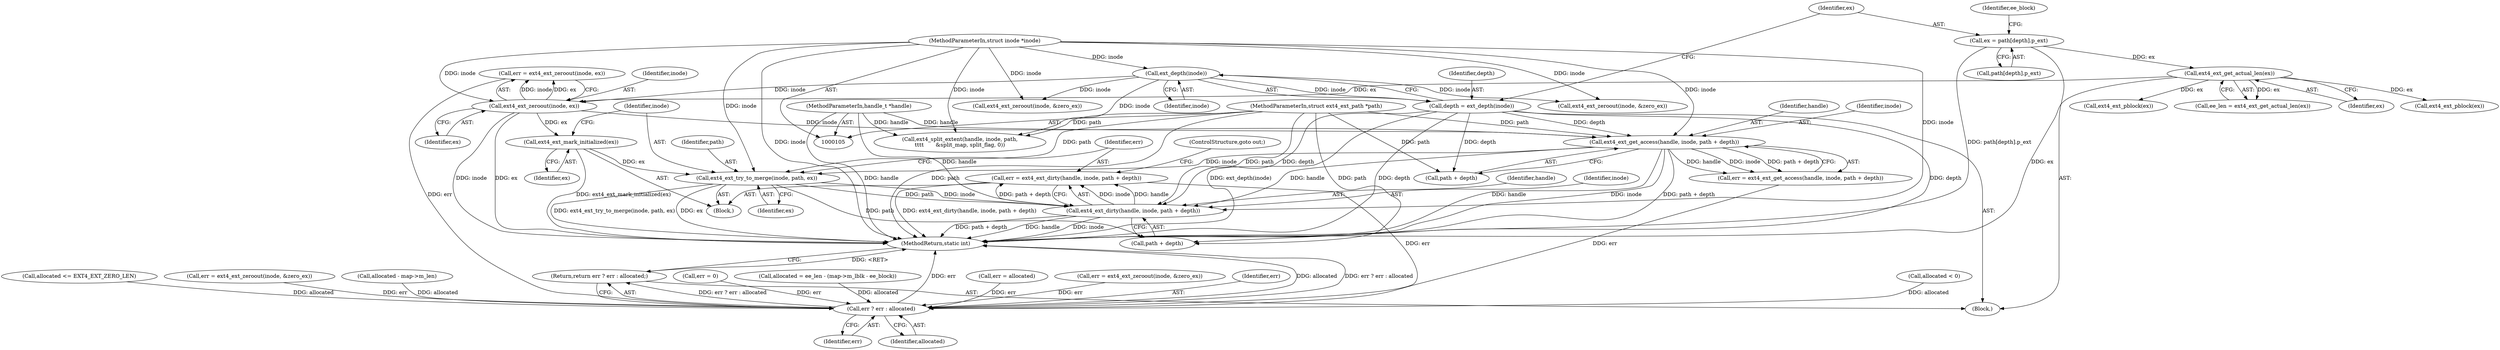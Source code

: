 digraph "0_linux_667eff35a1f56fa74ce98a0c7c29a40adc1ba4e3@integer" {
"1000260" [label="(Call,err = ext4_ext_dirty(handle, inode, path + depth))"];
"1000262" [label="(Call,ext4_ext_dirty(handle, inode, path + depth))"];
"1000245" [label="(Call,ext4_ext_get_access(handle, inode, path + depth))"];
"1000106" [label="(MethodParameterIn,handle_t *handle)"];
"1000237" [label="(Call,ext4_ext_zeroout(inode, ex))"];
"1000180" [label="(Call,ext_depth(inode))"];
"1000107" [label="(MethodParameterIn,struct inode *inode)"];
"1000197" [label="(Call,ext4_ext_get_actual_len(ex))"];
"1000182" [label="(Call,ex = path[depth].p_ext)"];
"1000109" [label="(MethodParameterIn,struct ext4_ext_path *path)"];
"1000178" [label="(Call,depth = ext_depth(inode))"];
"1000256" [label="(Call,ext4_ext_try_to_merge(inode, path, ex))"];
"1000254" [label="(Call,ext4_ext_mark_initialized(ex))"];
"1000449" [label="(Call,err ? err : allocated)"];
"1000448" [label="(Return,return err ? err : allocated;)"];
"1000180" [label="(Call,ext_depth(inode))"];
"1000325" [label="(Call,ext4_ext_pblock(ex))"];
"1000441" [label="(Call,allocated < 0)"];
"1000448" [label="(Return,return err ? err : allocated;)"];
"1000263" [label="(Identifier,handle)"];
"1000292" [label="(Call,allocated <= EXT4_EXT_ZERO_LEN)"];
"1000184" [label="(Call,path[depth].p_ext)"];
"1000179" [label="(Identifier,depth)"];
"1000268" [label="(ControlStructure,goto out;)"];
"1000239" [label="(Identifier,ex)"];
"1000260" [label="(Call,err = ext4_ext_dirty(handle, inode, path + depth))"];
"1000107" [label="(MethodParameterIn,struct inode *inode)"];
"1000245" [label="(Call,ext4_ext_get_access(handle, inode, path + depth))"];
"1000332" [label="(Call,err = ext4_ext_zeroout(inode, &zero_ex))"];
"1000316" [label="(Call,allocated - map->m_len)"];
"1000178" [label="(Call,depth = ext_depth(inode))"];
"1000262" [label="(Call,ext4_ext_dirty(handle, inode, path + depth))"];
"1000449" [label="(Call,err ? err : allocated)"];
"1000243" [label="(Call,err = ext4_ext_get_access(handle, inode, path + depth))"];
"1000246" [label="(Identifier,handle)"];
"1000120" [label="(Call,err = 0)"];
"1000248" [label="(Call,path + depth)"];
"1000199" [label="(Call,allocated = ee_len - (map->m_lblk - ee_block))"];
"1000181" [label="(Identifier,inode)"];
"1000234" [label="(Block,)"];
"1000261" [label="(Identifier,err)"];
"1000235" [label="(Call,err = ext4_ext_zeroout(inode, ex))"];
"1000247" [label="(Identifier,inode)"];
"1000195" [label="(Call,ee_len = ext4_ext_get_actual_len(ex))"];
"1000432" [label="(Call,ext4_split_extent(handle, inode, path,\n\t\t\t\t       &split_map, split_flag, 0))"];
"1000198" [label="(Identifier,ex)"];
"1000237" [label="(Call,ext4_ext_zeroout(inode, ex))"];
"1000110" [label="(Block,)"];
"1000334" [label="(Call,ext4_ext_zeroout(inode, &zero_ex))"];
"1000259" [label="(Identifier,ex)"];
"1000238" [label="(Identifier,inode)"];
"1000444" [label="(Call,err = allocated)"];
"1000264" [label="(Identifier,inode)"];
"1000256" [label="(Call,ext4_ext_try_to_merge(inode, path, ex))"];
"1000197" [label="(Call,ext4_ext_get_actual_len(ex))"];
"1000182" [label="(Call,ex = path[depth].p_ext)"];
"1000255" [label="(Identifier,ex)"];
"1000190" [label="(Identifier,ee_block)"];
"1000398" [label="(Call,ext4_ext_pblock(ex))"];
"1000183" [label="(Identifier,ex)"];
"1000451" [label="(Identifier,err)"];
"1000400" [label="(Call,err = ext4_ext_zeroout(inode, &zero_ex))"];
"1000257" [label="(Identifier,inode)"];
"1000402" [label="(Call,ext4_ext_zeroout(inode, &zero_ex))"];
"1000452" [label="(Identifier,allocated)"];
"1000265" [label="(Call,path + depth)"];
"1000109" [label="(MethodParameterIn,struct ext4_ext_path *path)"];
"1000254" [label="(Call,ext4_ext_mark_initialized(ex))"];
"1000450" [label="(Identifier,err)"];
"1000453" [label="(MethodReturn,static int)"];
"1000106" [label="(MethodParameterIn,handle_t *handle)"];
"1000258" [label="(Identifier,path)"];
"1000260" -> "1000234"  [label="AST: "];
"1000260" -> "1000262"  [label="CFG: "];
"1000261" -> "1000260"  [label="AST: "];
"1000262" -> "1000260"  [label="AST: "];
"1000268" -> "1000260"  [label="CFG: "];
"1000260" -> "1000453"  [label="DDG: ext4_ext_dirty(handle, inode, path + depth)"];
"1000262" -> "1000260"  [label="DDG: handle"];
"1000262" -> "1000260"  [label="DDG: inode"];
"1000262" -> "1000260"  [label="DDG: path + depth"];
"1000260" -> "1000449"  [label="DDG: err"];
"1000262" -> "1000265"  [label="CFG: "];
"1000263" -> "1000262"  [label="AST: "];
"1000264" -> "1000262"  [label="AST: "];
"1000265" -> "1000262"  [label="AST: "];
"1000262" -> "1000453"  [label="DDG: path + depth"];
"1000262" -> "1000453"  [label="DDG: handle"];
"1000262" -> "1000453"  [label="DDG: inode"];
"1000245" -> "1000262"  [label="DDG: handle"];
"1000106" -> "1000262"  [label="DDG: handle"];
"1000256" -> "1000262"  [label="DDG: inode"];
"1000256" -> "1000262"  [label="DDG: path"];
"1000107" -> "1000262"  [label="DDG: inode"];
"1000109" -> "1000262"  [label="DDG: path"];
"1000178" -> "1000262"  [label="DDG: depth"];
"1000245" -> "1000243"  [label="AST: "];
"1000245" -> "1000248"  [label="CFG: "];
"1000246" -> "1000245"  [label="AST: "];
"1000247" -> "1000245"  [label="AST: "];
"1000248" -> "1000245"  [label="AST: "];
"1000243" -> "1000245"  [label="CFG: "];
"1000245" -> "1000453"  [label="DDG: path + depth"];
"1000245" -> "1000453"  [label="DDG: handle"];
"1000245" -> "1000453"  [label="DDG: inode"];
"1000245" -> "1000243"  [label="DDG: handle"];
"1000245" -> "1000243"  [label="DDG: inode"];
"1000245" -> "1000243"  [label="DDG: path + depth"];
"1000106" -> "1000245"  [label="DDG: handle"];
"1000237" -> "1000245"  [label="DDG: inode"];
"1000107" -> "1000245"  [label="DDG: inode"];
"1000109" -> "1000245"  [label="DDG: path"];
"1000178" -> "1000245"  [label="DDG: depth"];
"1000245" -> "1000256"  [label="DDG: inode"];
"1000106" -> "1000105"  [label="AST: "];
"1000106" -> "1000453"  [label="DDG: handle"];
"1000106" -> "1000432"  [label="DDG: handle"];
"1000237" -> "1000235"  [label="AST: "];
"1000237" -> "1000239"  [label="CFG: "];
"1000238" -> "1000237"  [label="AST: "];
"1000239" -> "1000237"  [label="AST: "];
"1000235" -> "1000237"  [label="CFG: "];
"1000237" -> "1000453"  [label="DDG: ex"];
"1000237" -> "1000453"  [label="DDG: inode"];
"1000237" -> "1000235"  [label="DDG: inode"];
"1000237" -> "1000235"  [label="DDG: ex"];
"1000180" -> "1000237"  [label="DDG: inode"];
"1000107" -> "1000237"  [label="DDG: inode"];
"1000197" -> "1000237"  [label="DDG: ex"];
"1000237" -> "1000254"  [label="DDG: ex"];
"1000180" -> "1000178"  [label="AST: "];
"1000180" -> "1000181"  [label="CFG: "];
"1000181" -> "1000180"  [label="AST: "];
"1000178" -> "1000180"  [label="CFG: "];
"1000180" -> "1000178"  [label="DDG: inode"];
"1000107" -> "1000180"  [label="DDG: inode"];
"1000180" -> "1000334"  [label="DDG: inode"];
"1000180" -> "1000402"  [label="DDG: inode"];
"1000180" -> "1000432"  [label="DDG: inode"];
"1000107" -> "1000105"  [label="AST: "];
"1000107" -> "1000453"  [label="DDG: inode"];
"1000107" -> "1000256"  [label="DDG: inode"];
"1000107" -> "1000334"  [label="DDG: inode"];
"1000107" -> "1000402"  [label="DDG: inode"];
"1000107" -> "1000432"  [label="DDG: inode"];
"1000197" -> "1000195"  [label="AST: "];
"1000197" -> "1000198"  [label="CFG: "];
"1000198" -> "1000197"  [label="AST: "];
"1000195" -> "1000197"  [label="CFG: "];
"1000197" -> "1000453"  [label="DDG: ex"];
"1000197" -> "1000195"  [label="DDG: ex"];
"1000182" -> "1000197"  [label="DDG: ex"];
"1000197" -> "1000325"  [label="DDG: ex"];
"1000197" -> "1000398"  [label="DDG: ex"];
"1000182" -> "1000110"  [label="AST: "];
"1000182" -> "1000184"  [label="CFG: "];
"1000183" -> "1000182"  [label="AST: "];
"1000184" -> "1000182"  [label="AST: "];
"1000190" -> "1000182"  [label="CFG: "];
"1000182" -> "1000453"  [label="DDG: path[depth].p_ext"];
"1000109" -> "1000105"  [label="AST: "];
"1000109" -> "1000453"  [label="DDG: path"];
"1000109" -> "1000248"  [label="DDG: path"];
"1000109" -> "1000256"  [label="DDG: path"];
"1000109" -> "1000265"  [label="DDG: path"];
"1000109" -> "1000432"  [label="DDG: path"];
"1000178" -> "1000110"  [label="AST: "];
"1000179" -> "1000178"  [label="AST: "];
"1000183" -> "1000178"  [label="CFG: "];
"1000178" -> "1000453"  [label="DDG: depth"];
"1000178" -> "1000453"  [label="DDG: ext_depth(inode)"];
"1000178" -> "1000248"  [label="DDG: depth"];
"1000178" -> "1000265"  [label="DDG: depth"];
"1000256" -> "1000234"  [label="AST: "];
"1000256" -> "1000259"  [label="CFG: "];
"1000257" -> "1000256"  [label="AST: "];
"1000258" -> "1000256"  [label="AST: "];
"1000259" -> "1000256"  [label="AST: "];
"1000261" -> "1000256"  [label="CFG: "];
"1000256" -> "1000453"  [label="DDG: ex"];
"1000256" -> "1000453"  [label="DDG: ext4_ext_try_to_merge(inode, path, ex)"];
"1000254" -> "1000256"  [label="DDG: ex"];
"1000256" -> "1000265"  [label="DDG: path"];
"1000254" -> "1000234"  [label="AST: "];
"1000254" -> "1000255"  [label="CFG: "];
"1000255" -> "1000254"  [label="AST: "];
"1000257" -> "1000254"  [label="CFG: "];
"1000254" -> "1000453"  [label="DDG: ext4_ext_mark_initialized(ex)"];
"1000449" -> "1000448"  [label="AST: "];
"1000449" -> "1000451"  [label="CFG: "];
"1000449" -> "1000452"  [label="CFG: "];
"1000450" -> "1000449"  [label="AST: "];
"1000451" -> "1000449"  [label="AST: "];
"1000452" -> "1000449"  [label="AST: "];
"1000448" -> "1000449"  [label="CFG: "];
"1000449" -> "1000453"  [label="DDG: err"];
"1000449" -> "1000453"  [label="DDG: allocated"];
"1000449" -> "1000453"  [label="DDG: err ? err : allocated"];
"1000449" -> "1000448"  [label="DDG: err ? err : allocated"];
"1000332" -> "1000449"  [label="DDG: err"];
"1000235" -> "1000449"  [label="DDG: err"];
"1000400" -> "1000449"  [label="DDG: err"];
"1000120" -> "1000449"  [label="DDG: err"];
"1000444" -> "1000449"  [label="DDG: err"];
"1000243" -> "1000449"  [label="DDG: err"];
"1000441" -> "1000449"  [label="DDG: allocated"];
"1000316" -> "1000449"  [label="DDG: allocated"];
"1000292" -> "1000449"  [label="DDG: allocated"];
"1000199" -> "1000449"  [label="DDG: allocated"];
"1000448" -> "1000110"  [label="AST: "];
"1000453" -> "1000448"  [label="CFG: "];
"1000448" -> "1000453"  [label="DDG: <RET>"];
}
